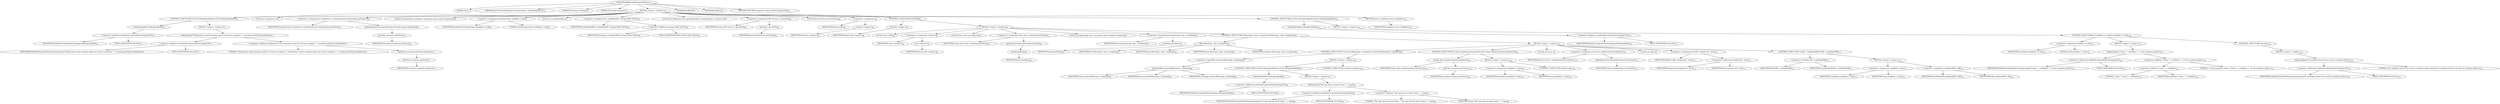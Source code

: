 digraph "findMatchedExceptionPolicy" {  
"82" [label = <(METHOD,findMatchedExceptionPolicy)<SUB>74</SUB>> ]
"7" [label = <(PARAM,this)<SUB>74</SUB>> ]
"83" [label = <(PARAM,Map&lt;ExceptionPolicyKey, ExceptionType&gt; exceptionPolicices)<SUB>74</SUB>> ]
"84" [label = <(PARAM,Exchange exchange)<SUB>74</SUB>> ]
"85" [label = <(PARAM,Throwable exception)<SUB>75</SUB>> ]
"86" [label = <(BLOCK,&lt;empty&gt;,&lt;empty&gt;)<SUB>75</SUB>> ]
"87" [label = <(CONTROL_STRUCTURE,if (LOG.isDebugEnabled()),if (LOG.isDebugEnabled()))<SUB>76</SUB>> ]
"88" [label = <(isDebugEnabled,isDebugEnabled())<SUB>76</SUB>> ]
"89" [label = <(&lt;operator&gt;.fieldAccess,DefaultExceptionPolicyStrategy.LOG)<SUB>76</SUB>> ]
"90" [label = <(IDENTIFIER,DefaultExceptionPolicyStrategy,isDebugEnabled())<SUB>76</SUB>> ]
"91" [label = <(FIELD_IDENTIFIER,LOG,LOG)<SUB>76</SUB>> ]
"92" [label = <(BLOCK,&lt;empty&gt;,&lt;empty&gt;)<SUB>76</SUB>> ]
"93" [label = <(debug,debug(&quot;Finding best suited exception policy for thrown exception &quot; + exception.getClass().getName()))<SUB>77</SUB>> ]
"94" [label = <(&lt;operator&gt;.fieldAccess,DefaultExceptionPolicyStrategy.LOG)<SUB>77</SUB>> ]
"95" [label = <(IDENTIFIER,DefaultExceptionPolicyStrategy,debug(&quot;Finding best suited exception policy for thrown exception &quot; + exception.getClass().getName()))<SUB>77</SUB>> ]
"96" [label = <(FIELD_IDENTIFIER,LOG,LOG)<SUB>77</SUB>> ]
"97" [label = <(&lt;operator&gt;.addition,&quot;Finding best suited exception policy for thrown exception &quot; + exception.getClass().getName())<SUB>77</SUB>> ]
"98" [label = <(LITERAL,&quot;Finding best suited exception policy for thrown exception &quot;,&quot;Finding best suited exception policy for thrown exception &quot; + exception.getClass().getName())<SUB>77</SUB>> ]
"99" [label = <(getName,exception.getClass().getName())<SUB>77</SUB>> ]
"100" [label = <(getClass,exception.getClass())<SUB>77</SUB>> ]
"101" [label = <(IDENTIFIER,exception,exception.getClass())<SUB>77</SUB>> ]
"102" [label = <(LOCAL,int targetLevel: int)> ]
"103" [label = <(&lt;operator&gt;.assignment,int targetLevel = getInheritanceLevel(exception.getClass()))<SUB>81</SUB>> ]
"104" [label = <(IDENTIFIER,targetLevel,int targetLevel = getInheritanceLevel(exception.getClass()))<SUB>81</SUB>> ]
"105" [label = <(getInheritanceLevel,getInheritanceLevel(exception.getClass()))<SUB>81</SUB>> ]
"106" [label = <(getClass,exception.getClass())<SUB>81</SUB>> ]
"107" [label = <(IDENTIFIER,exception,exception.getClass())<SUB>81</SUB>> ]
"108" [label = <(LOCAL,ExceptionType candidate: org.apache.camel.model.ExceptionType)> ]
"109" [label = <(&lt;operator&gt;.assignment,ExceptionType candidate = null)<SUB>83</SUB>> ]
"110" [label = <(IDENTIFIER,candidate,ExceptionType candidate = null)<SUB>83</SUB>> ]
"111" [label = <(LITERAL,null,ExceptionType candidate = null)<SUB>83</SUB>> ]
"112" [label = <(LOCAL,int candidateDiff: int)> ]
"113" [label = <(&lt;operator&gt;.assignment,int candidateDiff = Integer.MAX_VALUE)<SUB>85</SUB>> ]
"114" [label = <(IDENTIFIER,candidateDiff,int candidateDiff = Integer.MAX_VALUE)<SUB>85</SUB>> ]
"115" [label = <(&lt;operator&gt;.fieldAccess,Integer.MAX_VALUE)<SUB>85</SUB>> ]
"116" [label = <(IDENTIFIER,Integer,int candidateDiff = Integer.MAX_VALUE)<SUB>85</SUB>> ]
"117" [label = <(FIELD_IDENTIFIER,MAX_VALUE,MAX_VALUE)<SUB>85</SUB>> ]
"118" [label = <(LOCAL,Set&lt;Map.Entry&lt;ExceptionPolicyKey, ExceptionType&gt;&gt; entries: ANY)> ]
"119" [label = <(&lt;operator&gt;.assignment,ANY entries = entrySet())<SUB>88</SUB>> ]
"120" [label = <(IDENTIFIER,entries,ANY entries = entrySet())<SUB>88</SUB>> ]
"121" [label = <(entrySet,entrySet())<SUB>88</SUB>> ]
"122" [label = <(IDENTIFIER,exceptionPolicices,entrySet())<SUB>88</SUB>> ]
"123" [label = <(LOCAL,$iterLocal0: java.util.Iterator)<SUB>89</SUB>> ]
"124" [label = <(&lt;operator&gt;.assignment,)<SUB>89</SUB>> ]
"125" [label = <(IDENTIFIER,$iterLocal0,)<SUB>89</SUB>> ]
"126" [label = <(iterator,&lt;empty&gt;)<SUB>89</SUB>> ]
"127" [label = <(IDENTIFIER,entries,&lt;empty&gt;)<SUB>89</SUB>> ]
"128" [label = <(CONTROL_STRUCTURE,FOR,FOR)<SUB>89</SUB>> ]
"129" [label = <(hasNext,&lt;empty&gt;)<SUB>89</SUB>> ]
"130" [label = <(IDENTIFIER,$iterLocal0,&lt;empty&gt;)<SUB>89</SUB>> ]
"131" [label = <(BLOCK,&lt;empty&gt;,&lt;empty&gt;)<SUB>89</SUB>> ]
"132" [label = <(LOCAL,entry: ANY)<SUB>89</SUB>> ]
"133" [label = <(&lt;operator&gt;.assignment,&lt;empty&gt;)<SUB>89</SUB>> ]
"134" [label = <(IDENTIFIER,entry,&lt;empty&gt;)<SUB>89</SUB>> ]
"135" [label = <(next,&lt;empty&gt;)<SUB>89</SUB>> ]
"136" [label = <(IDENTIFIER,$iterLocal0,&lt;empty&gt;)<SUB>89</SUB>> ]
"137" [label = <(LOCAL,Class clazz: java.lang.Class)> ]
"138" [label = <(&lt;operator&gt;.assignment,Class clazz = getExceptionClass())<SUB>90</SUB>> ]
"139" [label = <(IDENTIFIER,clazz,Class clazz = getExceptionClass())<SUB>90</SUB>> ]
"140" [label = <(getExceptionClass,getExceptionClass())<SUB>90</SUB>> ]
"141" [label = <(getKey,getKey())<SUB>90</SUB>> ]
"142" [label = <(IDENTIFIER,entry,getKey())<SUB>90</SUB>> ]
"143" [label = <(LOCAL,ExceptionType type: org.apache.camel.model.ExceptionType)> ]
"144" [label = <(&lt;operator&gt;.assignment,ExceptionType type = getValue())<SUB>91</SUB>> ]
"145" [label = <(IDENTIFIER,type,ExceptionType type = getValue())<SUB>91</SUB>> ]
"146" [label = <(getValue,getValue())<SUB>91</SUB>> ]
"147" [label = <(IDENTIFIER,entry,getValue())<SUB>91</SUB>> ]
"148" [label = <(CONTROL_STRUCTURE,if (filter(type, clazz, exception)),if (filter(type, clazz, exception)))<SUB>93</SUB>> ]
"149" [label = <(filter,filter(type, clazz, exception))<SUB>93</SUB>> ]
"6" [label = <(IDENTIFIER,this,filter(type, clazz, exception))<SUB>93</SUB>> ]
"150" [label = <(IDENTIFIER,type,filter(type, clazz, exception))<SUB>93</SUB>> ]
"151" [label = <(IDENTIFIER,clazz,filter(type, clazz, exception))<SUB>93</SUB>> ]
"152" [label = <(IDENTIFIER,exception,filter(type, clazz, exception))<SUB>93</SUB>> ]
"153" [label = <(BLOCK,&lt;empty&gt;,&lt;empty&gt;)<SUB>93</SUB>> ]
"154" [label = <(CONTROL_STRUCTURE,if (!matchesWhen(type, exchange)),if (!matchesWhen(type, exchange)))<SUB>96</SUB>> ]
"155" [label = <(&lt;operator&gt;.logicalNot,!matchesWhen(type, exchange))<SUB>96</SUB>> ]
"156" [label = <(matchesWhen,matchesWhen(type, exchange))<SUB>96</SUB>> ]
"8" [label = <(IDENTIFIER,this,matchesWhen(type, exchange))<SUB>96</SUB>> ]
"157" [label = <(IDENTIFIER,type,matchesWhen(type, exchange))<SUB>96</SUB>> ]
"158" [label = <(IDENTIFIER,exchange,matchesWhen(type, exchange))<SUB>96</SUB>> ]
"159" [label = <(BLOCK,&lt;empty&gt;,&lt;empty&gt;)<SUB>96</SUB>> ]
"160" [label = <(CONTROL_STRUCTURE,if (LOG.isDebugEnabled()),if (LOG.isDebugEnabled()))<SUB>97</SUB>> ]
"161" [label = <(isDebugEnabled,isDebugEnabled())<SUB>97</SUB>> ]
"162" [label = <(&lt;operator&gt;.fieldAccess,DefaultExceptionPolicyStrategy.LOG)<SUB>97</SUB>> ]
"163" [label = <(IDENTIFIER,DefaultExceptionPolicyStrategy,isDebugEnabled())<SUB>97</SUB>> ]
"164" [label = <(FIELD_IDENTIFIER,LOG,LOG)<SUB>97</SUB>> ]
"165" [label = <(BLOCK,&lt;empty&gt;,&lt;empty&gt;)<SUB>97</SUB>> ]
"166" [label = <(debug,debug(&quot;The type did not match when: &quot; + type))<SUB>98</SUB>> ]
"167" [label = <(&lt;operator&gt;.fieldAccess,DefaultExceptionPolicyStrategy.LOG)<SUB>98</SUB>> ]
"168" [label = <(IDENTIFIER,DefaultExceptionPolicyStrategy,debug(&quot;The type did not match when: &quot; + type))<SUB>98</SUB>> ]
"169" [label = <(FIELD_IDENTIFIER,LOG,LOG)<SUB>98</SUB>> ]
"170" [label = <(&lt;operator&gt;.addition,&quot;The type did not match when: &quot; + type)<SUB>98</SUB>> ]
"171" [label = <(LITERAL,&quot;The type did not match when: &quot;,&quot;The type did not match when: &quot; + type)<SUB>98</SUB>> ]
"172" [label = <(IDENTIFIER,type,&quot;The type did not match when: &quot; + type)<SUB>98</SUB>> ]
"173" [label = <(CONTROL_STRUCTURE,continue;,continue;)<SUB>100</SUB>> ]
"174" [label = <(CONTROL_STRUCTURE,if (clazz.equals(exception.getClass())),if (clazz.equals(exception.getClass())))<SUB>104</SUB>> ]
"175" [label = <(equals,clazz.equals(exception.getClass()))<SUB>104</SUB>> ]
"176" [label = <(IDENTIFIER,clazz,clazz.equals(exception.getClass()))<SUB>104</SUB>> ]
"177" [label = <(getClass,exception.getClass())<SUB>104</SUB>> ]
"178" [label = <(IDENTIFIER,exception,exception.getClass())<SUB>104</SUB>> ]
"179" [label = <(BLOCK,&lt;empty&gt;,&lt;empty&gt;)<SUB>104</SUB>> ]
"180" [label = <(&lt;operator&gt;.assignment,candidate = type)<SUB>105</SUB>> ]
"181" [label = <(IDENTIFIER,candidate,candidate = type)<SUB>105</SUB>> ]
"182" [label = <(IDENTIFIER,type,candidate = type)<SUB>105</SUB>> ]
"183" [label = <(CONTROL_STRUCTURE,break;,break;)<SUB>106</SUB>> ]
"184" [label = <(LOCAL,int level: int)> ]
"185" [label = <(&lt;operator&gt;.assignment,int level = getInheritanceLevel(clazz))<SUB>110</SUB>> ]
"186" [label = <(IDENTIFIER,level,int level = getInheritanceLevel(clazz))<SUB>110</SUB>> ]
"187" [label = <(getInheritanceLevel,getInheritanceLevel(clazz))<SUB>110</SUB>> ]
"188" [label = <(IDENTIFIER,clazz,getInheritanceLevel(clazz))<SUB>110</SUB>> ]
"189" [label = <(LOCAL,int diff: int)> ]
"190" [label = <(&lt;operator&gt;.assignment,int diff = targetLevel - level)<SUB>111</SUB>> ]
"191" [label = <(IDENTIFIER,diff,int diff = targetLevel - level)<SUB>111</SUB>> ]
"192" [label = <(&lt;operator&gt;.subtraction,targetLevel - level)<SUB>111</SUB>> ]
"193" [label = <(IDENTIFIER,targetLevel,targetLevel - level)<SUB>111</SUB>> ]
"194" [label = <(IDENTIFIER,level,targetLevel - level)<SUB>111</SUB>> ]
"195" [label = <(CONTROL_STRUCTURE,if (diff &lt; candidateDiff),if (diff &lt; candidateDiff))<SUB>113</SUB>> ]
"196" [label = <(&lt;operator&gt;.lessThan,diff &lt; candidateDiff)<SUB>113</SUB>> ]
"197" [label = <(IDENTIFIER,diff,diff &lt; candidateDiff)<SUB>113</SUB>> ]
"198" [label = <(IDENTIFIER,candidateDiff,diff &lt; candidateDiff)<SUB>113</SUB>> ]
"199" [label = <(BLOCK,&lt;empty&gt;,&lt;empty&gt;)<SUB>113</SUB>> ]
"200" [label = <(&lt;operator&gt;.assignment,candidate = type)<SUB>115</SUB>> ]
"201" [label = <(IDENTIFIER,candidate,candidate = type)<SUB>115</SUB>> ]
"202" [label = <(IDENTIFIER,type,candidate = type)<SUB>115</SUB>> ]
"203" [label = <(&lt;operator&gt;.assignment,candidateDiff = diff)<SUB>116</SUB>> ]
"204" [label = <(IDENTIFIER,candidateDiff,candidateDiff = diff)<SUB>116</SUB>> ]
"205" [label = <(IDENTIFIER,diff,candidateDiff = diff)<SUB>116</SUB>> ]
"206" [label = <(CONTROL_STRUCTURE,if (LOG.isDebugEnabled()),if (LOG.isDebugEnabled()))<SUB>121</SUB>> ]
"207" [label = <(isDebugEnabled,isDebugEnabled())<SUB>121</SUB>> ]
"208" [label = <(&lt;operator&gt;.fieldAccess,DefaultExceptionPolicyStrategy.LOG)<SUB>121</SUB>> ]
"209" [label = <(IDENTIFIER,DefaultExceptionPolicyStrategy,isDebugEnabled())<SUB>121</SUB>> ]
"210" [label = <(FIELD_IDENTIFIER,LOG,LOG)<SUB>121</SUB>> ]
"211" [label = <(BLOCK,&lt;empty&gt;,&lt;empty&gt;)<SUB>121</SUB>> ]
"212" [label = <(CONTROL_STRUCTURE,if (candidate != null),if (candidate != null))<SUB>122</SUB>> ]
"213" [label = <(&lt;operator&gt;.notEquals,candidate != null)<SUB>122</SUB>> ]
"214" [label = <(IDENTIFIER,candidate,candidate != null)<SUB>122</SUB>> ]
"215" [label = <(LITERAL,null,candidate != null)<SUB>122</SUB>> ]
"216" [label = <(BLOCK,&lt;empty&gt;,&lt;empty&gt;)<SUB>122</SUB>> ]
"217" [label = <(debug,debug(&quot;Using &quot; + candidate + &quot; as the exception policy&quot;))<SUB>123</SUB>> ]
"218" [label = <(&lt;operator&gt;.fieldAccess,DefaultExceptionPolicyStrategy.LOG)<SUB>123</SUB>> ]
"219" [label = <(IDENTIFIER,DefaultExceptionPolicyStrategy,debug(&quot;Using &quot; + candidate + &quot; as the exception policy&quot;))<SUB>123</SUB>> ]
"220" [label = <(FIELD_IDENTIFIER,LOG,LOG)<SUB>123</SUB>> ]
"221" [label = <(&lt;operator&gt;.addition,&quot;Using &quot; + candidate + &quot; as the exception policy&quot;)<SUB>123</SUB>> ]
"222" [label = <(&lt;operator&gt;.addition,&quot;Using &quot; + candidate)<SUB>123</SUB>> ]
"223" [label = <(LITERAL,&quot;Using &quot;,&quot;Using &quot; + candidate)<SUB>123</SUB>> ]
"224" [label = <(IDENTIFIER,candidate,&quot;Using &quot; + candidate)<SUB>123</SUB>> ]
"225" [label = <(LITERAL,&quot; as the exception policy&quot;,&quot;Using &quot; + candidate + &quot; as the exception policy&quot;)<SUB>123</SUB>> ]
"226" [label = <(CONTROL_STRUCTURE,else,else)<SUB>124</SUB>> ]
"227" [label = <(BLOCK,&lt;empty&gt;,&lt;empty&gt;)<SUB>124</SUB>> ]
"228" [label = <(debug,debug(&quot;No candidate found to be used as exception policy&quot;))<SUB>125</SUB>> ]
"229" [label = <(&lt;operator&gt;.fieldAccess,DefaultExceptionPolicyStrategy.LOG)<SUB>125</SUB>> ]
"230" [label = <(IDENTIFIER,DefaultExceptionPolicyStrategy,debug(&quot;No candidate found to be used as exception policy&quot;))<SUB>125</SUB>> ]
"231" [label = <(FIELD_IDENTIFIER,LOG,LOG)<SUB>125</SUB>> ]
"232" [label = <(LITERAL,&quot;No candidate found to be used as exception policy&quot;,debug(&quot;No candidate found to be used as exception policy&quot;))<SUB>125</SUB>> ]
"233" [label = <(RETURN,return candidate;,return candidate;)<SUB>129</SUB>> ]
"234" [label = <(IDENTIFIER,candidate,return candidate;)<SUB>129</SUB>> ]
"235" [label = <(MODIFIER,PRIVATE)> ]
"236" [label = <(MODIFIER,VIRTUAL)> ]
"237" [label = <(METHOD_RETURN,org.apache.camel.model.ExceptionType)<SUB>74</SUB>> ]
  "82" -> "7" 
  "82" -> "83" 
  "82" -> "84" 
  "82" -> "85" 
  "82" -> "86" 
  "82" -> "235" 
  "82" -> "236" 
  "82" -> "237" 
  "86" -> "87" 
  "86" -> "102" 
  "86" -> "103" 
  "86" -> "108" 
  "86" -> "109" 
  "86" -> "112" 
  "86" -> "113" 
  "86" -> "118" 
  "86" -> "119" 
  "86" -> "123" 
  "86" -> "124" 
  "86" -> "128" 
  "86" -> "206" 
  "86" -> "233" 
  "87" -> "88" 
  "87" -> "92" 
  "88" -> "89" 
  "89" -> "90" 
  "89" -> "91" 
  "92" -> "93" 
  "93" -> "94" 
  "93" -> "97" 
  "94" -> "95" 
  "94" -> "96" 
  "97" -> "98" 
  "97" -> "99" 
  "99" -> "100" 
  "100" -> "101" 
  "103" -> "104" 
  "103" -> "105" 
  "105" -> "106" 
  "106" -> "107" 
  "109" -> "110" 
  "109" -> "111" 
  "113" -> "114" 
  "113" -> "115" 
  "115" -> "116" 
  "115" -> "117" 
  "119" -> "120" 
  "119" -> "121" 
  "121" -> "122" 
  "124" -> "125" 
  "124" -> "126" 
  "126" -> "127" 
  "128" -> "129" 
  "128" -> "131" 
  "129" -> "130" 
  "131" -> "132" 
  "131" -> "133" 
  "131" -> "137" 
  "131" -> "138" 
  "131" -> "143" 
  "131" -> "144" 
  "131" -> "148" 
  "133" -> "134" 
  "133" -> "135" 
  "135" -> "136" 
  "138" -> "139" 
  "138" -> "140" 
  "140" -> "141" 
  "141" -> "142" 
  "144" -> "145" 
  "144" -> "146" 
  "146" -> "147" 
  "148" -> "149" 
  "148" -> "153" 
  "149" -> "6" 
  "149" -> "150" 
  "149" -> "151" 
  "149" -> "152" 
  "153" -> "154" 
  "153" -> "174" 
  "153" -> "184" 
  "153" -> "185" 
  "153" -> "189" 
  "153" -> "190" 
  "153" -> "195" 
  "154" -> "155" 
  "154" -> "159" 
  "155" -> "156" 
  "156" -> "8" 
  "156" -> "157" 
  "156" -> "158" 
  "159" -> "160" 
  "159" -> "173" 
  "160" -> "161" 
  "160" -> "165" 
  "161" -> "162" 
  "162" -> "163" 
  "162" -> "164" 
  "165" -> "166" 
  "166" -> "167" 
  "166" -> "170" 
  "167" -> "168" 
  "167" -> "169" 
  "170" -> "171" 
  "170" -> "172" 
  "174" -> "175" 
  "174" -> "179" 
  "175" -> "176" 
  "175" -> "177" 
  "177" -> "178" 
  "179" -> "180" 
  "179" -> "183" 
  "180" -> "181" 
  "180" -> "182" 
  "185" -> "186" 
  "185" -> "187" 
  "187" -> "188" 
  "190" -> "191" 
  "190" -> "192" 
  "192" -> "193" 
  "192" -> "194" 
  "195" -> "196" 
  "195" -> "199" 
  "196" -> "197" 
  "196" -> "198" 
  "199" -> "200" 
  "199" -> "203" 
  "200" -> "201" 
  "200" -> "202" 
  "203" -> "204" 
  "203" -> "205" 
  "206" -> "207" 
  "206" -> "211" 
  "207" -> "208" 
  "208" -> "209" 
  "208" -> "210" 
  "211" -> "212" 
  "212" -> "213" 
  "212" -> "216" 
  "212" -> "226" 
  "213" -> "214" 
  "213" -> "215" 
  "216" -> "217" 
  "217" -> "218" 
  "217" -> "221" 
  "218" -> "219" 
  "218" -> "220" 
  "221" -> "222" 
  "221" -> "225" 
  "222" -> "223" 
  "222" -> "224" 
  "226" -> "227" 
  "227" -> "228" 
  "228" -> "229" 
  "228" -> "232" 
  "229" -> "230" 
  "229" -> "231" 
  "233" -> "234" 
}
